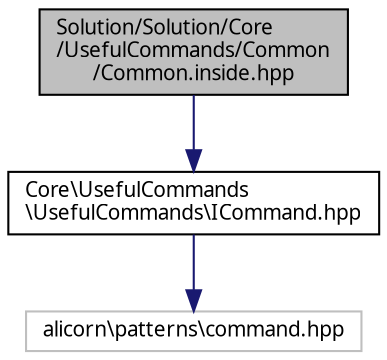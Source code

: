 digraph "Solution/Solution/Core/UsefulCommands/Common/Common.inside.hpp"
{
 // INTERACTIVE_SVG=YES
  edge [fontname="Verdana",fontsize="10",labelfontname="Verdana",labelfontsize="10"];
  node [fontname="Verdana",fontsize="10",shape=record];
  Node1 [label="Solution/Solution/Core\l/UsefulCommands/Common\l/Common.inside.hpp",height=0.2,width=0.4,color="black", fillcolor="grey75", style="filled", fontcolor="black"];
  Node1 -> Node2 [color="midnightblue",fontsize="10",style="solid",fontname="Verdana"];
  Node2 [label="Core\\UsefulCommands\l\\UsefulCommands\\ICommand.hpp",height=0.2,width=0.4,color="black", fillcolor="white", style="filled",URL="$_i_command_8hpp_source.html"];
  Node2 -> Node3 [color="midnightblue",fontsize="10",style="solid",fontname="Verdana"];
  Node3 [label="alicorn\\patterns\\command.hpp",height=0.2,width=0.4,color="grey75", fillcolor="white", style="filled"];
}
